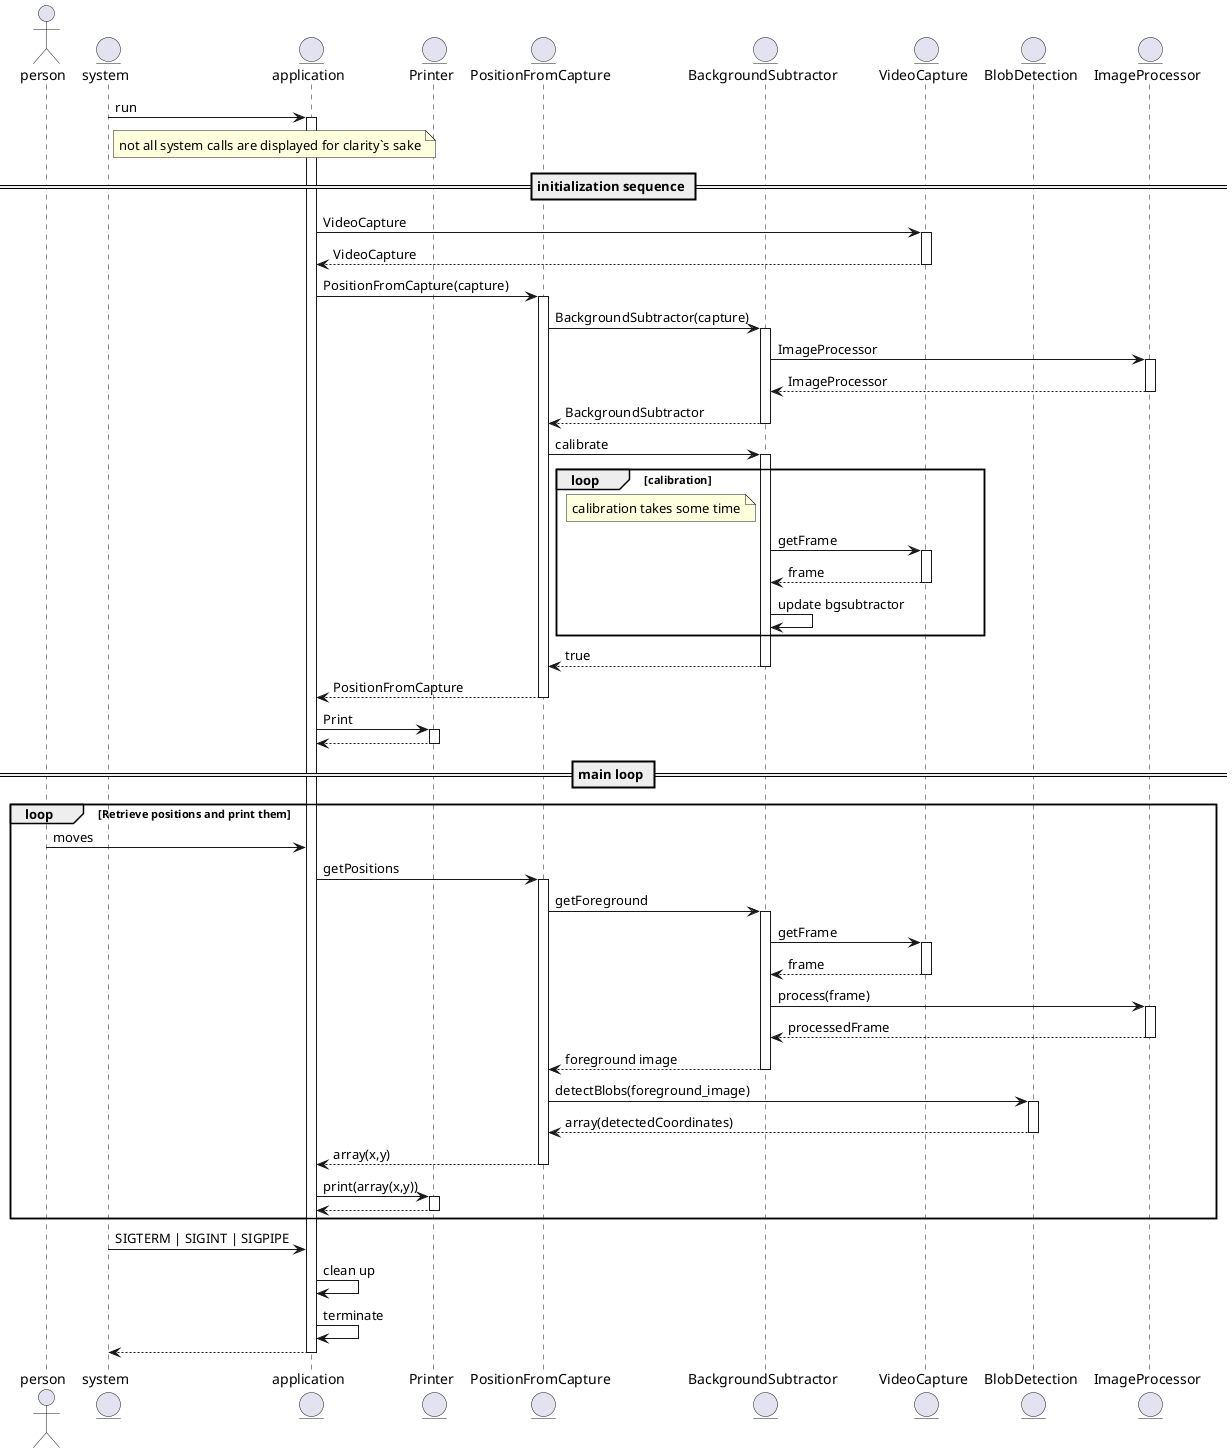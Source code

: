 @startuml

actor person
entity system
entity application
entity Printer as print
entity PositionFromCapture as pos
entity BackgroundSubtractor as bg
entity VideoCapture as vc
entity BlobDetection as bd
entity ImageProcessor as img

system -> application : run
activate application

'there are several system calls, e.g. to the camera, for printing data etc.
note right of system : not all system calls are displayed for clarity`s sake

== initialization sequence ==
'when an object is created, activate after construction or before construction?'
application -> vc : VideoCapture
activate vc
vc --> application : VideoCapture
deactivate vc
application -> pos : PositionFromCapture(capture)
activate pos
pos -> bg : BackgroundSubtractor(capture)
activate bg
bg -> img : ImageProcessor
activate img
img --> bg : ImageProcessor
deactivate img
bg --> pos : BackgroundSubtractor
deactivate bg
pos -> bg : calibrate
activate bg
loop calibration
note left of bg : calibration takes some time
bg -> vc : getFrame
activate vc
vc --> bg : frame
deactivate vc
bg -> bg : update bgsubtractor
end
bg --> pos : true
deactivate bg
pos --> application : PositionFromCapture
deactivate pos
application -> print : Print
activate print
print --> application
deactivate print



== main loop ==
loop Retrieve positions and print them
person -> application: moves
application -> pos : getPositions
activate pos
pos -> bg : getForeground
activate bg
bg -> vc : getFrame
activate vc
vc --> bg : frame
deactivate vc
bg -> img : process(frame)
activate img
img --> bg : processedFrame
deactivate img
'FIXME syntax'
bg --> pos : foreground image
deactivate bg
pos -> bd: detectBlobs(foreground_image)
activate bd
bd --> pos: array(detectedCoordinates)
deactivate bd

'FIXME syntax'
pos --> application : array(x,y)
deactivate pos
application -> print : print(array(x,y))
activate print
print --> application
deactivate print

end

system -> application : SIGTERM | SIGINT | SIGPIPE
application -> application : clean up
deactivate pos
deactivate bg
deactivate vc
deactivate bd
deactivate img
deactivate print
application -> application : terminate
application --> system
deactivate application


@enduml
